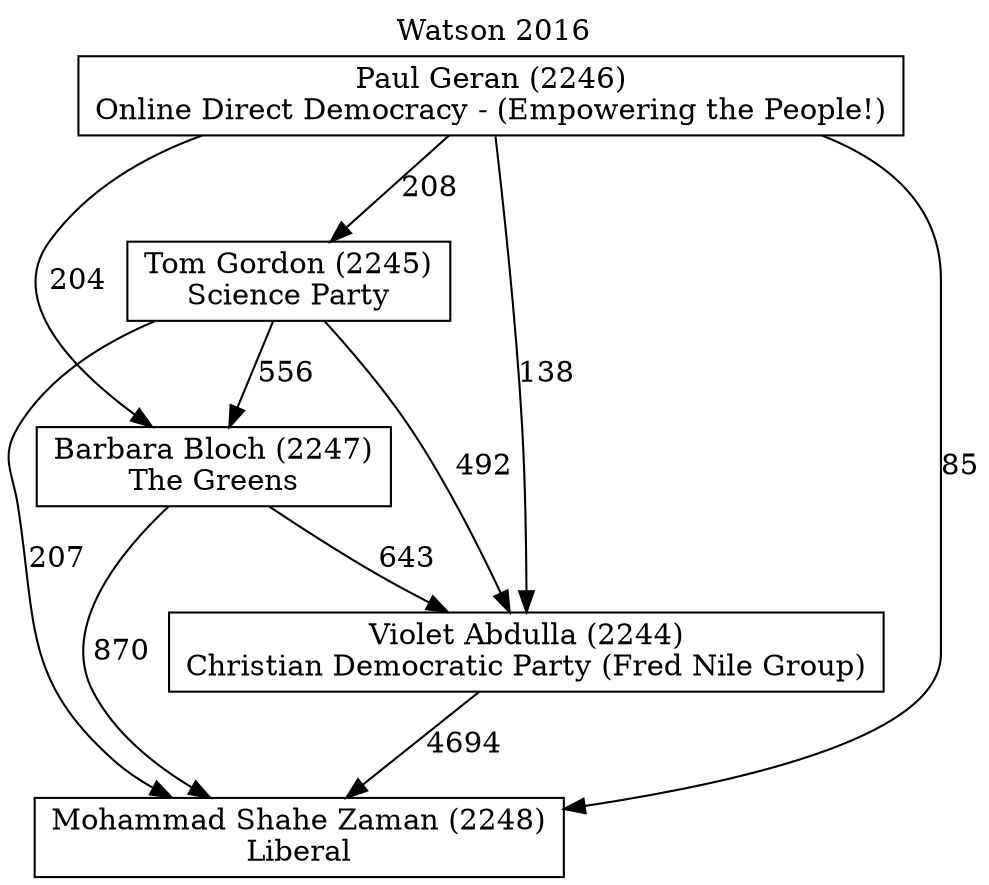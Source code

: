 // House preference flow
digraph "Mohammad Shahe Zaman (2248)_Watson_2016" {
	graph [label="Watson 2016" labelloc=t mclimit=10]
	node [shape=box]
	"Mohammad Shahe Zaman (2248)" [label="Mohammad Shahe Zaman (2248)
Liberal"]
	"Violet Abdulla (2244)" [label="Violet Abdulla (2244)
Christian Democratic Party (Fred Nile Group)"]
	"Barbara Bloch (2247)" [label="Barbara Bloch (2247)
The Greens"]
	"Tom Gordon (2245)" [label="Tom Gordon (2245)
Science Party"]
	"Paul Geran (2246)" [label="Paul Geran (2246)
Online Direct Democracy - (Empowering the People!)"]
	"Violet Abdulla (2244)" -> "Mohammad Shahe Zaman (2248)" [label=4694]
	"Barbara Bloch (2247)" -> "Violet Abdulla (2244)" [label=643]
	"Tom Gordon (2245)" -> "Barbara Bloch (2247)" [label=556]
	"Paul Geran (2246)" -> "Tom Gordon (2245)" [label=208]
	"Barbara Bloch (2247)" -> "Mohammad Shahe Zaman (2248)" [label=870]
	"Tom Gordon (2245)" -> "Mohammad Shahe Zaman (2248)" [label=207]
	"Paul Geran (2246)" -> "Mohammad Shahe Zaman (2248)" [label=85]
	"Paul Geran (2246)" -> "Barbara Bloch (2247)" [label=204]
	"Tom Gordon (2245)" -> "Violet Abdulla (2244)" [label=492]
	"Paul Geran (2246)" -> "Violet Abdulla (2244)" [label=138]
}
